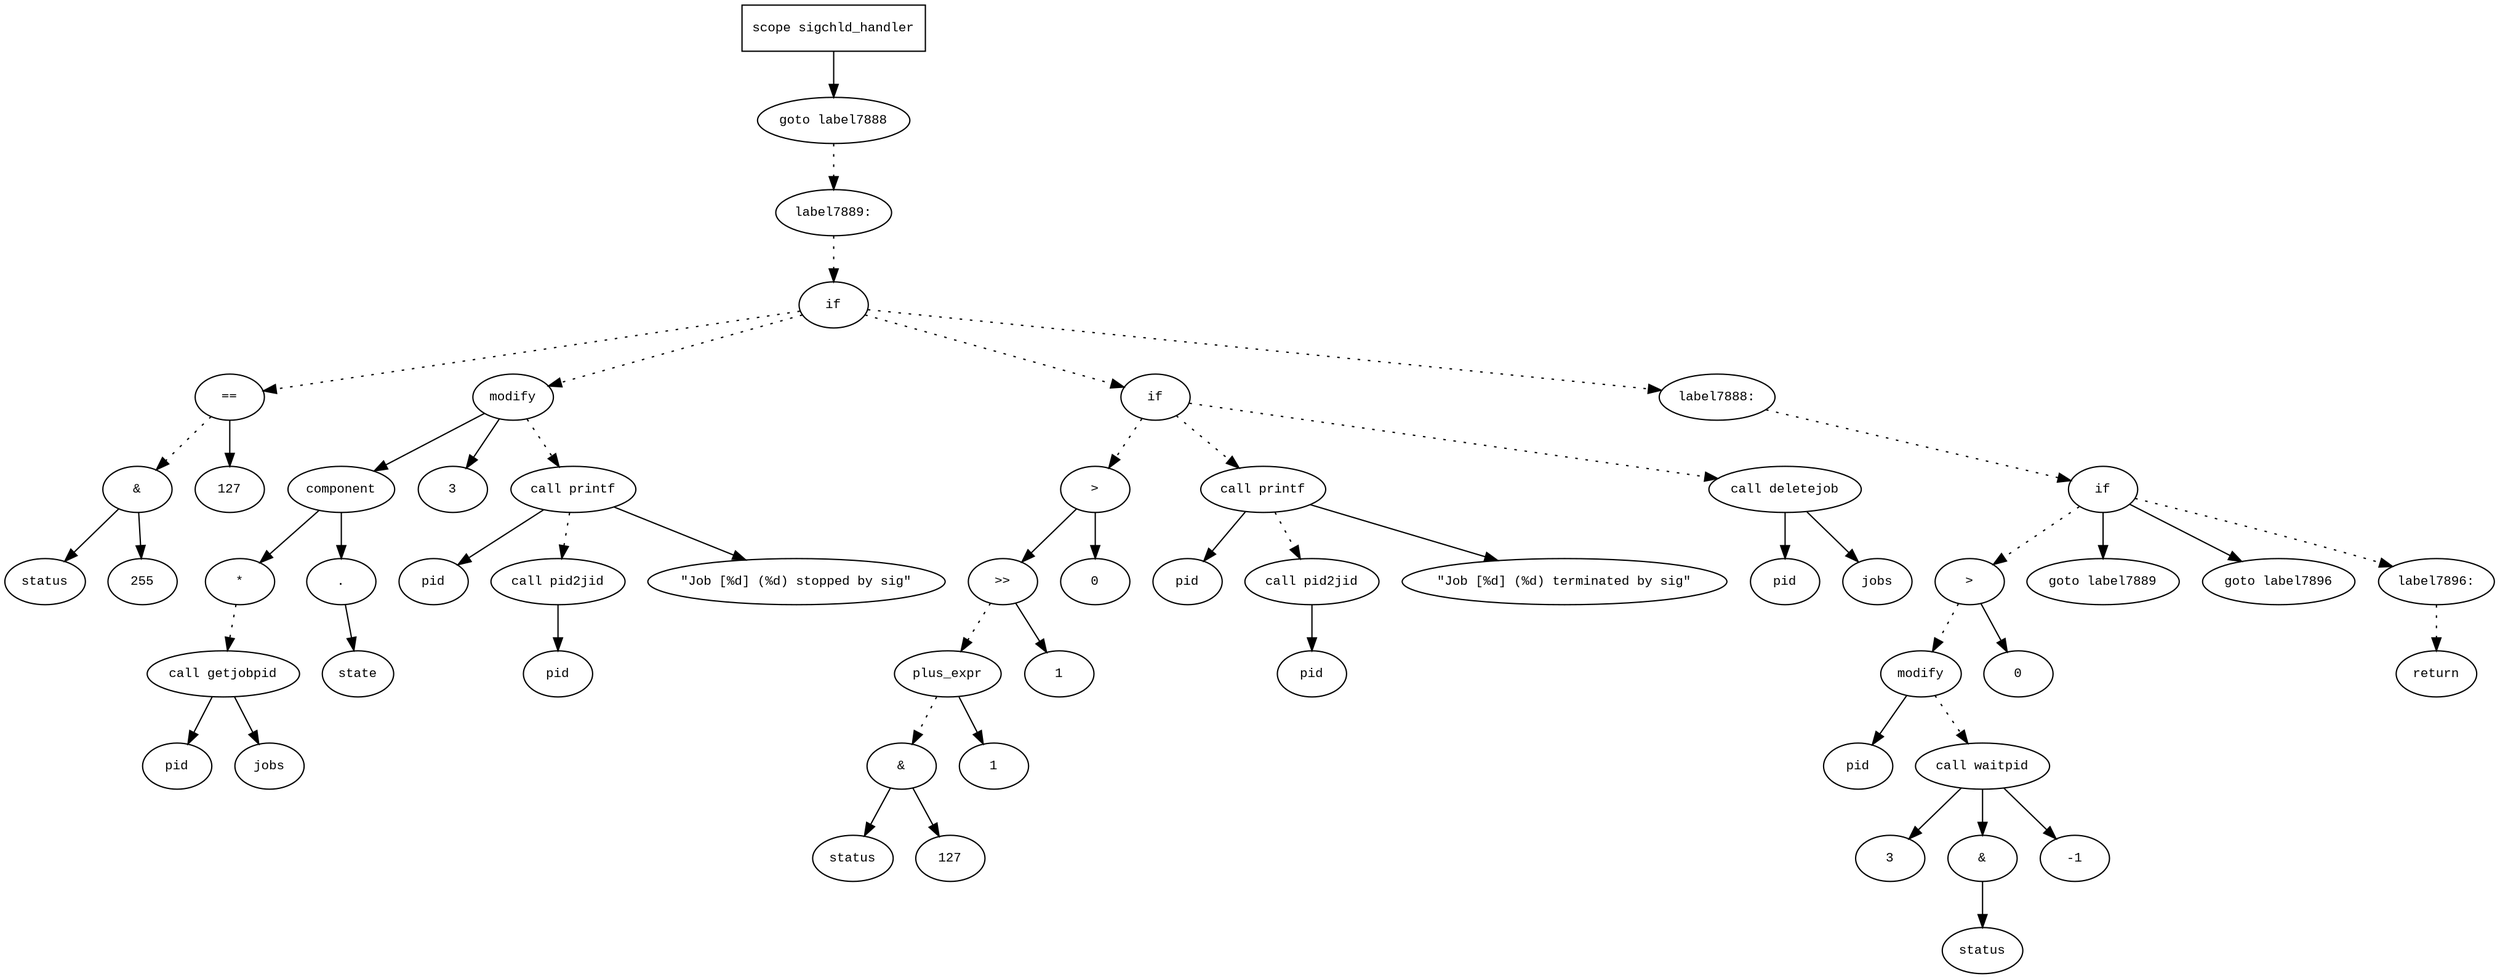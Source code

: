 digraph AST {
  graph [fontname="Times New Roman",fontsize=10];
  node  [fontname="Courier New",fontsize=10];
  edge  [fontname="Times New Roman",fontsize=10];

  node1 [label="scope sigchld_handler",shape=box];
  node2 [label="goto label7888",shape=ellipse];
  node1 -> node2;
  node3 [label="label7889:",shape=ellipse];
  node2 -> node3 [style=dotted];
  node4 [label="if",shape=ellipse];
  node3 -> node4 [style=dotted];
  node5 [label="==",shape=ellipse];
  node6 [label="&",shape=ellipse];
  node7 [label="status",shape=ellipse];
  node6 -> node7;
  node8 [label="255",shape=ellipse];
  node6 -> node8;
  node5 -> node6 [style=dotted];
  node9 [label="127",shape=ellipse];
  node5 -> node9;
  node4 -> node5 [style=dotted];
  node10 [label="modify",shape=ellipse];
  node11 [label="component",shape=ellipse];
  node10 -> node11;
  node12 [label="*",shape=ellipse];
  node13 [label="call getjobpid",shape=ellipse];
  node14 [label="pid",shape=ellipse];
  node13 -> node14;
  node15 [label="jobs",shape=ellipse];
  node13 -> node15;
  node12 -> node13 [style=dotted];
  node11 -> node12;
  node16 [label=".",shape=ellipse];
  node11 -> node16;
  node17 [label="state",shape=ellipse];
  node16 -> node17;
  node18 [label="3",shape=ellipse];
  node10 -> node18;
  node4 -> node10 [style=dotted];
  node19 [label="call printf",shape=ellipse];
  node20 [label="pid",shape=ellipse];
  node19 -> node20;
  node21 [label="call pid2jid",shape=ellipse];
  node22 [label="pid",shape=ellipse];
  node21 -> node22;
  node19 -> node21 [style=dotted];
  node23 [label="\"Job [%d] (%d) stopped by sig\"",shape=ellipse];
  node19 -> node23;
  node10 -> node19 [style=dotted];
  node24 [label="if",shape=ellipse];
  node4 -> node24 [style=dotted];
  node25 [label=">",shape=ellipse];
  node26 [label=">>",shape=ellipse];
  node27 [label="plus_expr",shape=ellipse];
  node28 [label="&",shape=ellipse];
  node29 [label="status",shape=ellipse];
  node28 -> node29;
  node30 [label="127",shape=ellipse];
  node28 -> node30;
  node27 -> node28 [style=dotted];
  node31 [label="1",shape=ellipse];
  node27 -> node31;
  node26 -> node27 [style=dotted];
  node32 [label="1",shape=ellipse];
  node26 -> node32;
  node25 -> node26;
  node33 [label="0",shape=ellipse];
  node25 -> node33;
  node24 -> node25 [style=dotted];
  node34 [label="call printf",shape=ellipse];
  node35 [label="pid",shape=ellipse];
  node34 -> node35;
  node36 [label="call pid2jid",shape=ellipse];
  node37 [label="pid",shape=ellipse];
  node36 -> node37;
  node34 -> node36 [style=dotted];
  node38 [label="\"Job [%d] (%d) terminated by sig\"",shape=ellipse];
  node34 -> node38;
  node24 -> node34 [style=dotted];
  node39 [label="call deletejob",shape=ellipse];
  node40 [label="pid",shape=ellipse];
  node39 -> node40;
  node41 [label="jobs",shape=ellipse];
  node39 -> node41;
  node24 -> node39 [style=dotted];
  node42 [label="label7888:",shape=ellipse];
  node4 -> node42 [style=dotted];
  node43 [label="if",shape=ellipse];
  node42 -> node43 [style=dotted];
  node44 [label=">",shape=ellipse];
  node45 [label="modify",shape=ellipse];
  node46 [label="pid",shape=ellipse];
  node45 -> node46;
  node47 [label="call waitpid",shape=ellipse];
  node48 [label="3",shape=ellipse];
  node47 -> node48;
  node49 [label="&",shape=ellipse];
  node47 -> node49;
  node50 [label="status",shape=ellipse];
  node49 -> node50;
  node51 [label="-1",shape=ellipse];
  node47 -> node51;
  node45 -> node47 [style=dotted];
  node44 -> node45 [style=dotted];
  node52 [label="0",shape=ellipse];
  node44 -> node52;
  node43 -> node44 [style=dotted];
  node53 [label="goto label7889",shape=ellipse];
  node43 -> node53;
  node54 [label="goto label7896",shape=ellipse];
  node43 -> node54;
  node55 [label="label7896:",shape=ellipse];
  node43 -> node55 [style=dotted];
  node56 [label="return",shape=ellipse];
  node55 -> node56 [style=dotted];
} 